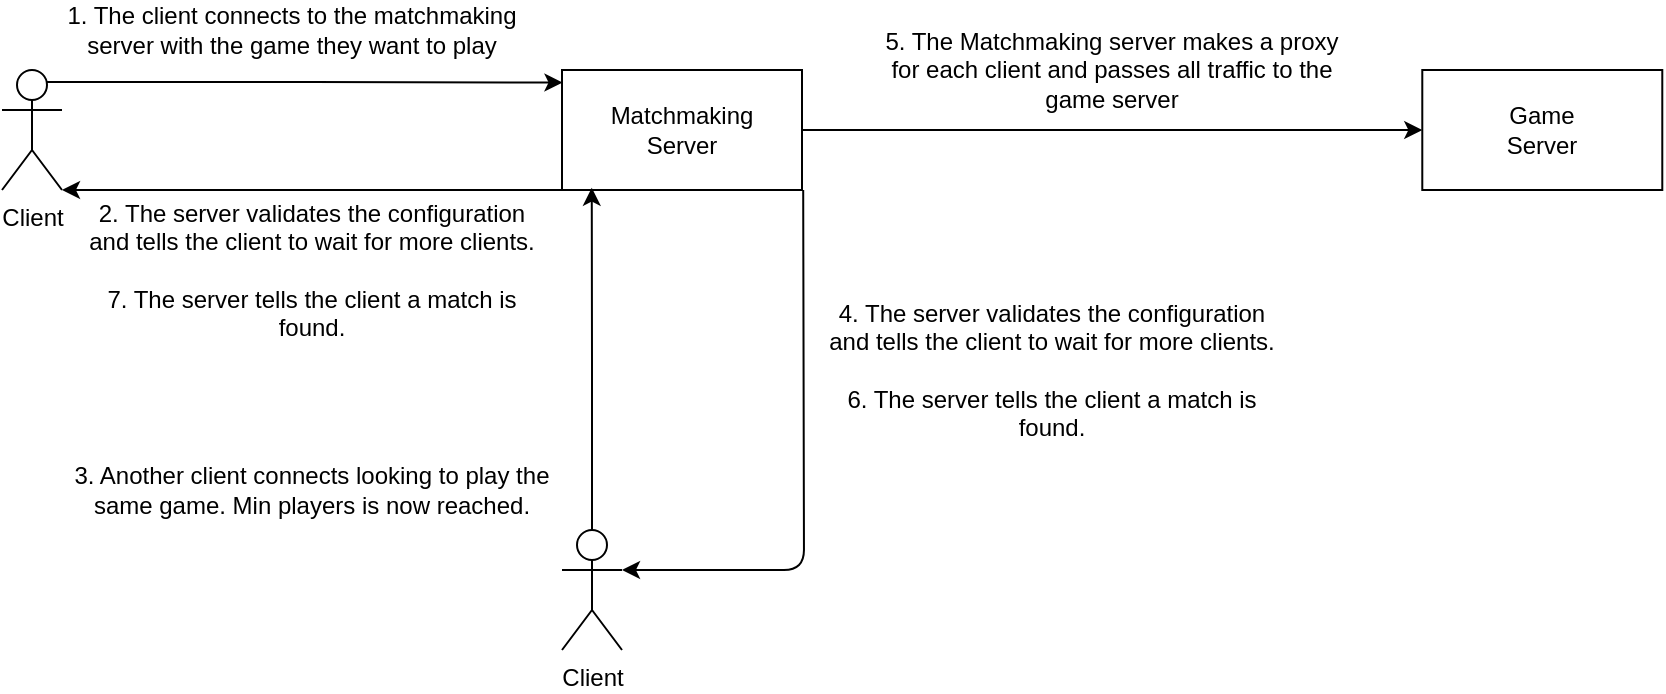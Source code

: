 <mxfile version="10.6.2" type="device"><diagram id="oomOONu4WTrnZOyLOOkD" name="Page-1"><mxGraphModel dx="794" dy="406" grid="1" gridSize="10" guides="1" tooltips="1" connect="1" arrows="1" fold="1" page="1" pageScale="1" pageWidth="850" pageHeight="1100" math="0" shadow="0"><root><mxCell id="0"/><mxCell id="1" parent="0"/><mxCell id="gLyfwWnRDLYKcuouANAy-1" value="Matchmaking &lt;br&gt;Server" style="rounded=0;whiteSpace=wrap;html=1;" vertex="1" parent="1"><mxGeometry x="310" y="50" width="120" height="60" as="geometry"/></mxCell><mxCell id="gLyfwWnRDLYKcuouANAy-2" value="Game&lt;br&gt;Server&lt;br&gt;" style="rounded=0;whiteSpace=wrap;html=1;" vertex="1" parent="1"><mxGeometry x="740.143" y="50" width="120" height="60" as="geometry"/></mxCell><mxCell id="gLyfwWnRDLYKcuouANAy-10" style="edgeStyle=orthogonalEdgeStyle;rounded=0;orthogonalLoop=1;jettySize=auto;html=1;exitX=0.75;exitY=0.1;exitDx=0;exitDy=0;exitPerimeter=0;entryX=0.002;entryY=0.105;entryDx=0;entryDy=0;entryPerimeter=0;" edge="1" parent="1" source="gLyfwWnRDLYKcuouANAy-3" target="gLyfwWnRDLYKcuouANAy-1"><mxGeometry relative="1" as="geometry"/></mxCell><mxCell id="gLyfwWnRDLYKcuouANAy-3" value="Client" style="shape=umlActor;verticalLabelPosition=bottom;labelBackgroundColor=#ffffff;verticalAlign=top;html=1;outlineConnect=0;" vertex="1" parent="1"><mxGeometry x="30" y="50" width="30" height="60" as="geometry"/></mxCell><mxCell id="gLyfwWnRDLYKcuouANAy-14" style="edgeStyle=orthogonalEdgeStyle;rounded=0;orthogonalLoop=1;jettySize=auto;html=1;exitX=0.5;exitY=0;exitDx=0;exitDy=0;exitPerimeter=0;entryX=0.124;entryY=0.981;entryDx=0;entryDy=0;entryPerimeter=0;" edge="1" parent="1" source="gLyfwWnRDLYKcuouANAy-8" target="gLyfwWnRDLYKcuouANAy-1"><mxGeometry relative="1" as="geometry"/></mxCell><mxCell id="gLyfwWnRDLYKcuouANAy-8" value="Client" style="shape=umlActor;verticalLabelPosition=bottom;labelBackgroundColor=#ffffff;verticalAlign=top;html=1;outlineConnect=0;" vertex="1" parent="1"><mxGeometry x="310" y="280" width="30" height="60" as="geometry"/></mxCell><mxCell id="gLyfwWnRDLYKcuouANAy-11" value="1. The client connects to the matchmaking server with the game they want to play" style="text;html=1;strokeColor=none;fillColor=none;align=center;verticalAlign=middle;whiteSpace=wrap;rounded=0;" vertex="1" parent="1"><mxGeometry x="60" y="20" width="230" height="20" as="geometry"/></mxCell><mxCell id="gLyfwWnRDLYKcuouANAy-12" value="" style="endArrow=classic;html=1;entryX=1;entryY=1;entryDx=0;entryDy=0;entryPerimeter=0;" edge="1" parent="1" target="gLyfwWnRDLYKcuouANAy-3"><mxGeometry width="50" height="50" relative="1" as="geometry"><mxPoint x="310" y="110" as="sourcePoint"/><mxPoint x="80" y="290" as="targetPoint"/></mxGeometry></mxCell><mxCell id="gLyfwWnRDLYKcuouANAy-13" value="2. The server validates the configuration and tells the client to wait for more clients.&lt;br&gt;&lt;br&gt;7. The server tells the client a match is found.&lt;br&gt;" style="text;html=1;strokeColor=none;fillColor=none;align=center;verticalAlign=middle;whiteSpace=wrap;rounded=0;" vertex="1" parent="1"><mxGeometry x="70" y="140" width="230" height="20" as="geometry"/></mxCell><mxCell id="gLyfwWnRDLYKcuouANAy-15" value="3. Another client connects looking to play the same game. Min players is now reached." style="text;html=1;strokeColor=none;fillColor=none;align=center;verticalAlign=middle;whiteSpace=wrap;rounded=0;" vertex="1" parent="1"><mxGeometry x="55" y="250" width="260" height="20" as="geometry"/></mxCell><mxCell id="gLyfwWnRDLYKcuouANAy-16" value="4. The server validates the configuration and tells the client to wait for more clients.&lt;br&gt;&lt;br&gt;6. The server tells the client a match is found.&lt;br&gt;" style="text;html=1;strokeColor=none;fillColor=none;align=center;verticalAlign=middle;whiteSpace=wrap;rounded=0;" vertex="1" parent="1"><mxGeometry x="440" y="190" width="230" height="20" as="geometry"/></mxCell><mxCell id="gLyfwWnRDLYKcuouANAy-17" value="" style="endArrow=classic;html=1;exitX=1.005;exitY=1;exitDx=0;exitDy=0;exitPerimeter=0;entryX=1;entryY=0.333;entryDx=0;entryDy=0;entryPerimeter=0;" edge="1" parent="1" source="gLyfwWnRDLYKcuouANAy-1" target="gLyfwWnRDLYKcuouANAy-8"><mxGeometry width="50" height="50" relative="1" as="geometry"><mxPoint x="30" y="430" as="sourcePoint"/><mxPoint x="431" y="340" as="targetPoint"/><Array as="points"><mxPoint x="431" y="300"/></Array></mxGeometry></mxCell><mxCell id="gLyfwWnRDLYKcuouANAy-20" value="" style="endArrow=classic;html=1;exitX=1;exitY=0.5;exitDx=0;exitDy=0;entryX=0;entryY=0.5;entryDx=0;entryDy=0;" edge="1" parent="1" source="gLyfwWnRDLYKcuouANAy-1" target="gLyfwWnRDLYKcuouANAy-2"><mxGeometry width="50" height="50" relative="1" as="geometry"><mxPoint x="470" y="100" as="sourcePoint"/><mxPoint x="520" y="50" as="targetPoint"/></mxGeometry></mxCell><mxCell id="gLyfwWnRDLYKcuouANAy-21" value="5. The Matchmaking server makes a proxy for each client and passes all traffic to the game server" style="text;html=1;strokeColor=none;fillColor=none;align=center;verticalAlign=middle;whiteSpace=wrap;rounded=0;" vertex="1" parent="1"><mxGeometry x="470" y="40" width="230" height="20" as="geometry"/></mxCell></root></mxGraphModel></diagram></mxfile>